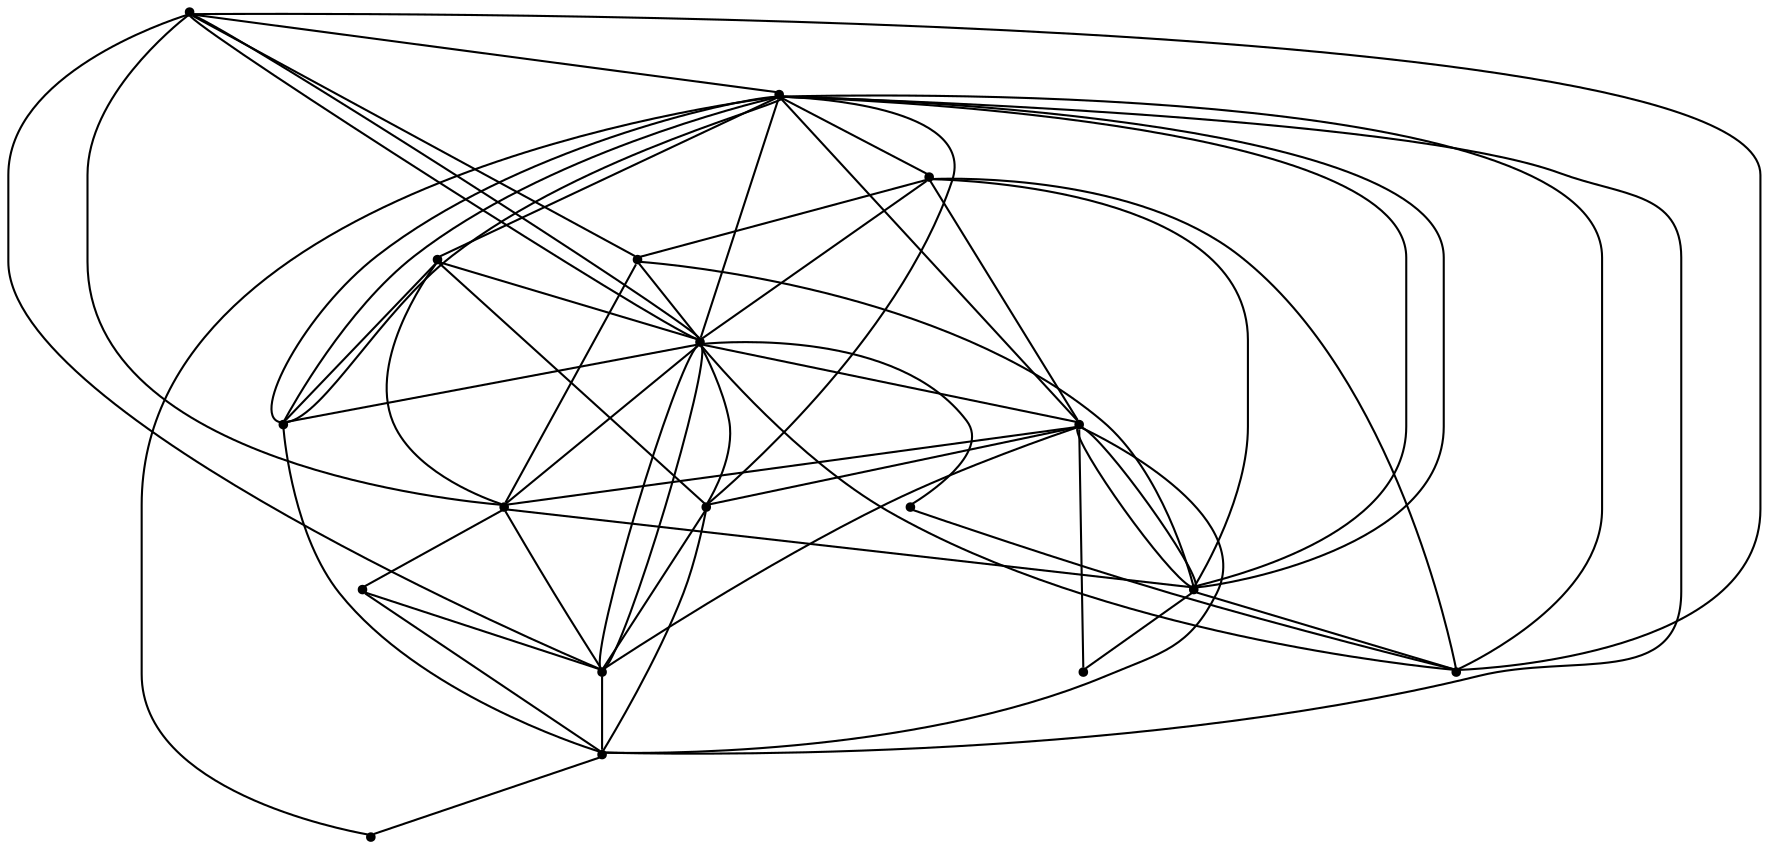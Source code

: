 graph {
  node [shape=point,comment="{\"directed\":false,\"doi\":\"10.1007/978-3-319-50106-2_20\",\"figure\":\"2\"}"]

  v0 [pos="1358.1246682011235,715.8561946927658"]
  v1 [pos="1277.3138998655022,776.4610005438547"]
  v2 [pos="893.4798078643488,1200.6946415014772"]
  v3 [pos="913.4705438549627,1443.1144371945784"]
  v4 [pos="1196.5073283654492,734.6069174982157"]
  v5 [pos="1115.7006296885604,736.057001797649"]
  v6 [pos="1014.690841500156,766.3594047231934"]
  v7 [pos="832.8722880112878,433.03338586185396"]
  v8 [pos="943.9837322351812,938.074229466408"]
  v9 [pos="388.43124845283234,736.0570971791066"]
  v10 [pos="873.2766229702063,594.6466465782262"]
  v11 [pos="893.477757137878,1281.5046102106785"]
  v12 [pos="853.0775713232141,1362.3082201560417"]
  v13 [pos="842.9759470819341,695.6552604126057"]
  v14 [pos="772.2688378169591,867.3680503513922"]
  v15 [pos="550.0486677740289,695.6594571967389"]
  v16 [pos="832.8743546348628,513.8410654160732"]
  v17 [pos="469.2399501648784,736.0632651800295"]

  v0 -- v5 [id="-1",pos="1358.1246682011235,715.8561946927658 1378.3277895068484,332.0246766460168 1378.3277895068484,332.0246766460168 1378.3277895068484,332.0246766460168 1095.4994796237843,332.0246766460168 1095.4994796237843,332.0246766460168 1095.4994796237843,332.0246766460168 1115.7006296885604,736.057001797649 1115.7006296885604,736.057001797649 1115.7006296885604,736.057001797649"]
  v0 -- v2 [id="-2",pos="1358.1246682011235,715.8561946927658 1378.3277895068484,1140.089263361643 1378.3277895068484,1140.089263361643 1378.3277895068484,1140.089263361643 893.4798078643488,1200.6946415014772 893.4798078643488,1200.6946415014772 893.4798078643488,1200.6946415014772"]
  v3 -- v2 [id="-3",pos="913.4705438549627,1443.1144371945784 327.8272259627446,1463.3161663202181 327.8272259627446,1463.3161663202181 327.8272259627446,1463.3161663202181 327.8272259627446,1180.4912590972397 327.8272259627446,1180.4912590972397 327.8272259627446,1180.4912590972397 893.4798078643488,1200.6946415014772 893.4798078643488,1200.6946415014772 893.4798078643488,1200.6946415014772"]
  v2 -- v3 [id="-4",pos="893.4798078643488,1200.6946415014772 1459.132389765953,1180.4912590972397 1459.132389765953,1180.4912590972397 1459.132389765953,1180.4912590972397 1459.132389765953,1463.3161663202181 1459.132389765953,1463.3161663202181 1459.132389765953,1463.3161663202181 913.4705438549627,1443.1144371945784 913.4705438549627,1443.1144371945784 913.4705438549627,1443.1144371945784"]
  v1 -- v0 [id="-5",pos="1277.3138998655022,776.4610005438547 1358.1246682011235,715.8561946927658 1358.1246682011235,715.8561946927658 1358.1246682011235,715.8561946927658"]
  v2 -- v3 [id="-6",pos="893.4798078643488,1200.6946415014772 913.4705438549627,1443.1144371945784 913.4705438549627,1443.1144371945784 913.4705438549627,1443.1144371945784"]
  v4 -- v1 [id="-7",pos="1196.5073283654492,734.6069174982157 1277.3138998655022,776.4610005438547 1277.3138998655022,776.4610005438547 1277.3138998655022,776.4610005438547"]
  v5 -- v4 [id="-9",pos="1115.7006296885604,736.057001797649 1196.5073283654492,734.6069174982157 1196.5073283654492,734.6069174982157 1196.5073283654492,734.6069174982157"]
  v2 -- v9 [id="-11",pos="893.4798078643488,1200.6946415014772 368.22949429808807,1099.683388780105 368.22949429808807,1099.683388780105 368.22949429808807,1099.683388780105 388.43124845283234,736.0570971791066 388.43124845283234,736.0570971791066 388.43124845283234,736.0570971791066"]
  v9 -- v15 [id="-12",pos="388.43124845283234,736.0570971791066 368.22949429808807,372.4264816186983 368.22949429808807,372.4264816186983 368.22949429808807,372.4264816186983 570.2491660575237,372.4264816186983 570.2491660575237,372.4264816186983 570.2491660575237,372.4264816186983 550.0486677740289,695.6594571967389 550.0486677740289,695.6594571967389 550.0486677740289,695.6594571967389"]
  v9 -- v17 [id="-15",pos="388.43124845283234,736.0570971791066 469.2399501648784,736.0632651800295 469.2399501648784,736.0632651800295 469.2399501648784,736.0632651800295"]
  v2 -- v5 [id="-16",pos="893.4798078643488,1200.6946415014772 1115.7006296885604,736.057001797649 1115.7006296885604,736.057001797649 1115.7006296885604,736.057001797649"]
  v5 -- v0 [id="-18",pos="1115.7006296885604,736.057001797649 1358.1246682011235,715.8561946927658 1358.1246682011235,715.8561946927658 1358.1246682011235,715.8561946927658"]
  v6 -- v0 [id="-19",pos="1014.690841500156,766.3594047231934 1358.1246682011235,715.8561946927658 1358.1246682011235,715.8561946927658 1358.1246682011235,715.8561946927658"]
  v5 -- v7 [id="-20",pos="1115.7006296885604,736.057001797649 1055.0931098354995,412.832483375513 1055.0931098354995,412.832483375513 1055.0931098354995,412.832483375513 832.8722880112878,433.03338586185396 832.8722880112878,433.03338586185396 832.8722880112878,433.03338586185396"]
  v6 -- v5 [id="-21",pos="1014.690841500156,766.3594047231934 1115.7006296885604,736.057001797649 1115.7006296885604,736.057001797649 1115.7006296885604,736.057001797649"]
  v2 -- v1 [id="-26",pos="893.4798078643488,1200.6946415014772 1277.3138998655022,776.4610005438547 1277.3138998655022,776.4610005438547 1277.3138998655022,776.4610005438547"]
  v17 -- v15 [id="-27",pos="469.2399501648784,736.0632651800295 550.0486677740289,695.6594571967389 550.0486677740289,695.6594571967389 550.0486677740289,695.6594571967389"]
  v2 -- v12 [id="-28",pos="893.4798078643488,1200.6946415014772 853.0775713232141,1362.3082201560417 853.0775713232141,1362.3082201560417 853.0775713232141,1362.3082201560417"]
  v2 -- v15 [id="-29",pos="893.4798078643488,1200.6946415014772 550.0486677740289,695.6594571967389 550.0486677740289,695.6594571967389 550.0486677740289,695.6594571967389"]
  v9 -- v1 [id="-31",pos="388.43124845283234,736.0570971791066 1277.3138998655022,776.4610005438547 1277.3138998655022,776.4610005438547 1277.3138998655022,776.4610005438547"]
  v15 -- v10 [id="-32",pos="550.0486677740289,695.6594571967389 873.2766229702063,594.6466465782262 873.2766229702063,594.6466465782262 873.2766229702063,594.6466465782262"]
  v10 -- v5 [id="-33",pos="873.2766229702063,594.6466465782262 1115.7006296885604,736.057001797649 1115.7006296885604,736.057001797649 1115.7006296885604,736.057001797649"]
  v15 -- v7 [id="-34",pos="550.0486677740289,695.6594571967389 610.6514661870759,412.832483375513 610.6514661870759,412.832483375513 610.6514661870759,412.832483375513 832.8722880112878,433.03338586185396 832.8722880112878,433.03338586185396 832.8722880112878,433.03338586185396"]
  v5 -- v3 [id="-36",pos="1115.7006296885604,736.057001797649 913.4705438549627,1443.1144371945784 913.4705438549627,1443.1144371945784 913.4705438549627,1443.1144371945784"]
  v15 -- v12 [id="-38",pos="550.0486677740289,695.6594571967389 853.0775713232141,1362.3082201560417 853.0775713232141,1362.3082201560417 853.0775713232141,1362.3082201560417"]
  v15 -- v9 [id="-39",pos="550.0486677740289,695.6594571967389 388.43124845283234,736.0570971791066 388.43124845283234,736.0570971791066 388.43124845283234,736.0570971791066"]
  v7 -- v12 [id="-40",pos="832.8722880112878,433.03338586185396 853.0775713232141,1362.3082201560417 853.0775713232141,1362.3082201560417 853.0775713232141,1362.3082201560417"]
  v16 -- v12 [id="-42",pos="832.8743546348628,513.8410654160732 853.0775713232141,1362.3082201560417 853.0775713232141,1362.3082201560417 853.0775713232141,1362.3082201560417"]
  v2 -- v8 [id="-43",pos="893.4798078643488,1200.6946415014772 943.9837322351812,938.074229466408 943.9837322351812,938.074229466408 943.9837322351812,938.074229466408"]
  v8 -- v5 [id="-44",pos="943.9837322351812,938.074229466408 1115.7006296885604,736.057001797649 1115.7006296885604,736.057001797649 1115.7006296885604,736.057001797649"]
  v2 -- v14 [id="-45",pos="893.4798078643488,1200.6946415014772 772.2688378169591,867.3680503513922 772.2688378169591,867.3680503513922 772.2688378169591,867.3680503513922"]
  v14 -- v15 [id="-46",pos="772.2688378169591,867.3680503513922 550.0486677740289,695.6594571967389 550.0486677740289,695.6594571967389 550.0486677740289,695.6594571967389"]
  v15 -- v13 [id="-47",pos="550.0486677740289,695.6594571967389 842.9759470819341,695.6552604126057 842.9759470819341,695.6552604126057 842.9759470819341,695.6552604126057"]
  v13 -- v5 [id="-48",pos="842.9759470819341,695.6552604126057 1115.7006296885604,736.057001797649 1115.7006296885604,736.057001797649 1115.7006296885604,736.057001797649"]
  v14 -- v9 [id="-49",pos="772.2688378169591,867.3680503513922 388.43124845283234,736.0570971791066 388.43124845283234,736.0570971791066 388.43124845283234,736.0570971791066"]
  v10 -- v7 [id="-52",pos="873.2766229702063,594.6466465782262 832.8722880112878,433.03338586185396 832.8722880112878,433.03338586185396 832.8722880112878,433.03338586185396"]
  v10 -- v9 [id="-53",pos="873.2766229702063,594.6466465782262 388.43124845283234,736.0570971791066 388.43124845283234,736.0570971791066 388.43124845283234,736.0570971791066"]
  v2 -- v13 [id="-54",pos="893.4798078643488,1200.6946415014772 842.9759470819341,695.6552604126057 842.9759470819341,695.6552604126057 842.9759470819341,695.6552604126057"]
  v14 -- v5 [id="-55",pos="772.2688378169591,867.3680503513922 1115.7006296885604,736.057001797649 1115.7006296885604,736.057001797649 1115.7006296885604,736.057001797649"]
  v14 -- v6 [id="-56",pos="772.2688378169591,867.3680503513922 1014.690841500156,766.3594047231934 1014.690841500156,766.3594047231934 1014.690841500156,766.3594047231934"]
  v13 -- v7 [id="-57",pos="842.9759470819341,695.6552604126057 832.8722880112878,433.03338586185396 832.8722880112878,433.03338586185396 832.8722880112878,433.03338586185396"]
  v14 -- v1 [id="-58",pos="772.2688378169591,867.3680503513922 1277.3138998655022,776.4610005438547 1277.3138998655022,776.4610005438547 1277.3138998655022,776.4610005438547"]
  v10 -- v16 [id="-59",pos="873.2766229702063,594.6466465782262 832.8743546348628,513.8410654160732 832.8743546348628,513.8410654160732 832.8743546348628,513.8410654160732"]
  v16 -- v7 [id="-60",pos="832.8743546348628,513.8410654160732 832.8722880112878,433.03338586185396 832.8722880112878,433.03338586185396 832.8722880112878,433.03338586185396"]
  v13 -- v12 [id="-61",pos="842.9759470819341,695.6552604126057 853.0775713232141,1362.3082201560417 853.0775713232141,1362.3082201560417 853.0775713232141,1362.3082201560417"]
  v5 -- v15 [id="-64",pos="1115.7006296885604,736.057001797649 550.0486677740289,695.6594571967389 550.0486677740289,695.6594571967389 550.0486677740289,695.6594571967389"]
  v2 -- v9 [id="-69",pos="893.4798078643488,1200.6946415014772 388.43124845283234,736.0570971791066 388.43124845283234,736.0570971791066 388.43124845283234,736.0570971791066"]
  v8 -- v13 [id="-70",pos="943.9837322351812,938.074229466408 842.9759470819341,695.6552604126057 842.9759470819341,695.6552604126057 842.9759470819341,695.6552604126057"]
  v3 -- v12 [id="-71",pos="913.4705438549627,1443.1144371945784 853.0775713232141,1362.3082201560417 853.0775713232141,1362.3082201560417 853.0775713232141,1362.3082201560417"]
  v12 -- v11 [id="-72",pos="853.0775713232141,1362.3082201560417 893.477757137878,1281.5046102106785 893.477757137878,1281.5046102106785 893.477757137878,1281.5046102106785"]
  v11 -- v2 [id="-73",pos="893.477757137878,1281.5046102106785 893.4798078643488,1200.6946415014772 893.4798078643488,1200.6946415014772 893.4798078643488,1200.6946415014772"]
  v10 -- v0 [id="-74",pos="873.2766229702063,594.6466465782262 1358.1246682011235,715.8561946927658 1358.1246682011235,715.8561946927658 1358.1246682011235,715.8561946927658"]
  v5 -- v1 [id="-79",pos="1115.7006296885604,736.057001797649 1277.3138998655022,776.4610005438547 1277.3138998655022,776.4610005438547 1277.3138998655022,776.4610005438547"]
  v8 -- v3 [id="-81",pos="943.9837322351812,938.074229466408 913.4705438549627,1443.1144371945784 913.4705438549627,1443.1144371945784 913.4705438549627,1443.1144371945784"]
  v8 -- v10 [id="-82",pos="943.9837322351812,938.074229466408 873.2766229702063,594.6466465782262 873.2766229702063,594.6466465782262 873.2766229702063,594.6466465782262"]
  v6 -- v10 [id="-84",pos="1014.690841500156,766.3594047231934 873.2766229702063,594.6466465782262 873.2766229702063,594.6466465782262 873.2766229702063,594.6466465782262"]
  v6 -- v9 [id="-85",pos="1014.690841500156,766.3594047231934 388.43124845283234,736.0570971791066 388.43124845283234,736.0570971791066 388.43124845283234,736.0570971791066"]
  v5 -- v7 [id="-87",pos="1115.7006296885604,736.057001797649 832.8722880112878,433.03338586185396 832.8722880112878,433.03338586185396 832.8722880112878,433.03338586185396"]
  v0 -- v7 [id="-17",pos="1358.1246682011235,715.8561946927658 832.8722880112878,433.03338586185396 832.8722880112878,433.03338586185396 832.8722880112878,433.03338586185396"]
}